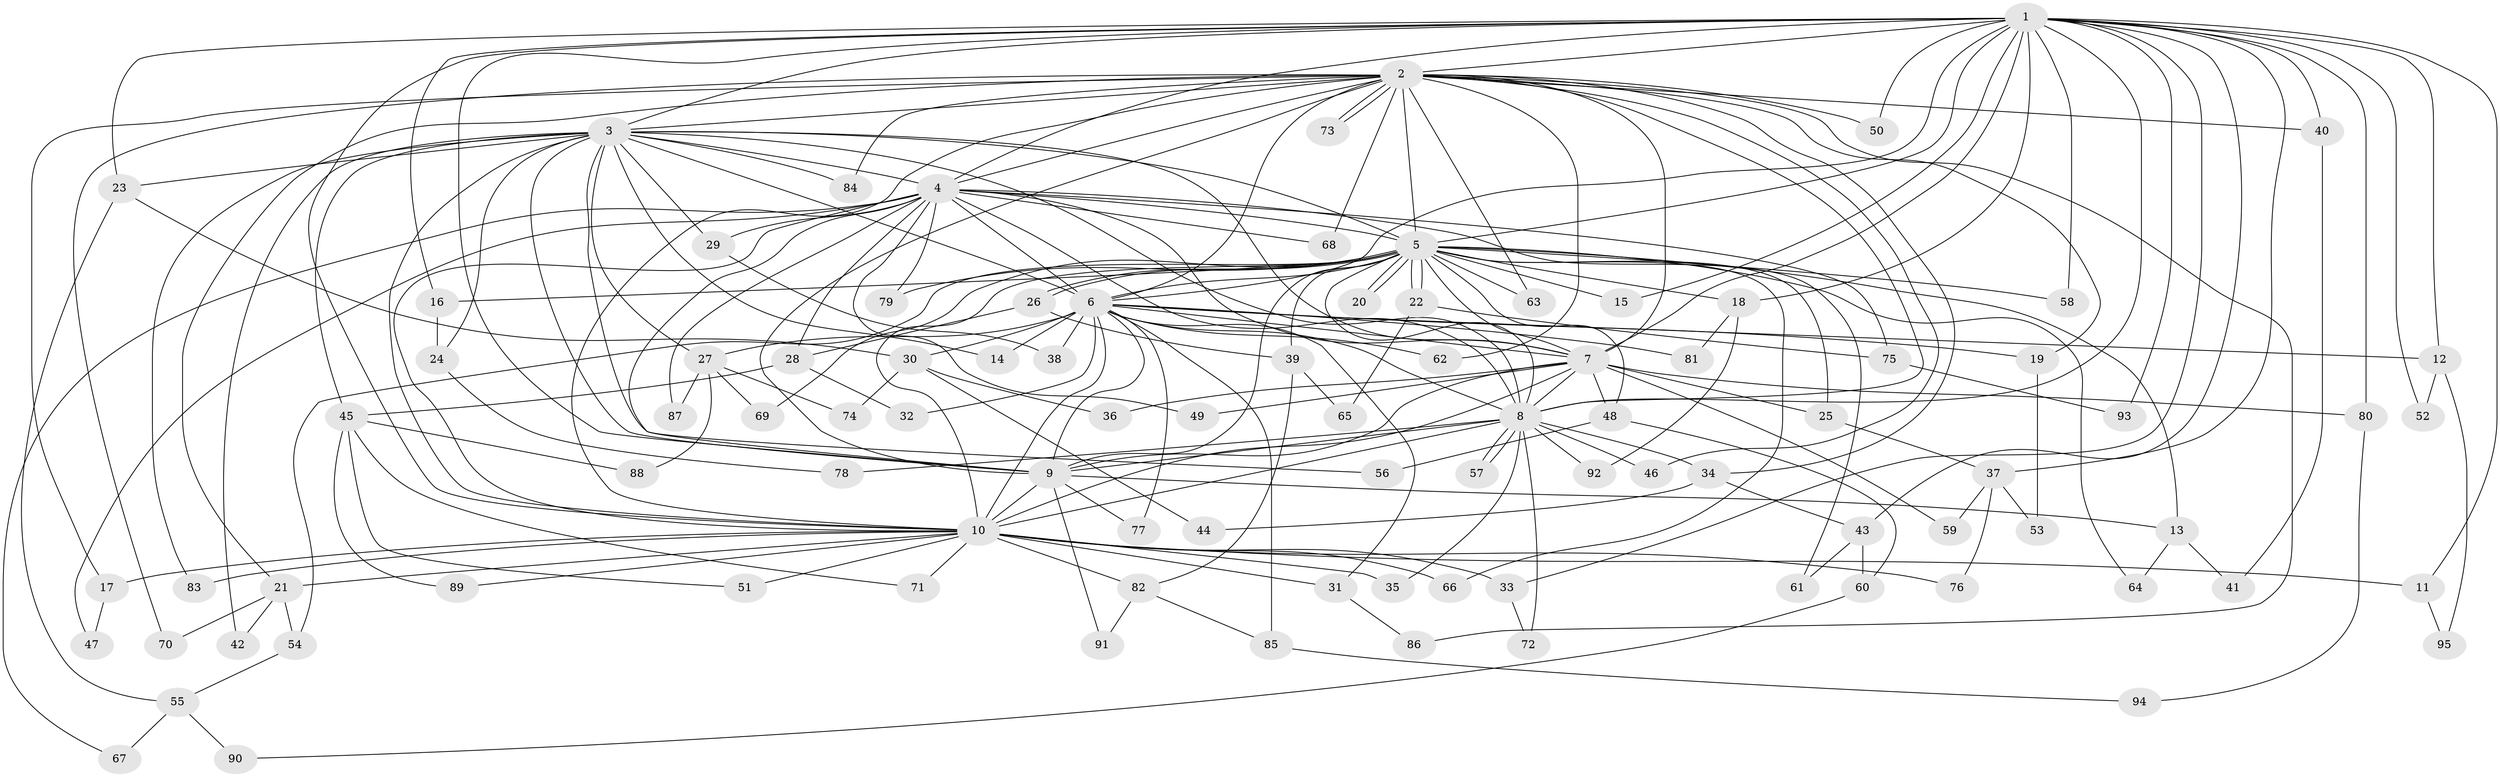 // Generated by graph-tools (version 1.1) at 2025/35/03/09/25 02:35:14]
// undirected, 95 vertices, 215 edges
graph export_dot {
graph [start="1"]
  node [color=gray90,style=filled];
  1;
  2;
  3;
  4;
  5;
  6;
  7;
  8;
  9;
  10;
  11;
  12;
  13;
  14;
  15;
  16;
  17;
  18;
  19;
  20;
  21;
  22;
  23;
  24;
  25;
  26;
  27;
  28;
  29;
  30;
  31;
  32;
  33;
  34;
  35;
  36;
  37;
  38;
  39;
  40;
  41;
  42;
  43;
  44;
  45;
  46;
  47;
  48;
  49;
  50;
  51;
  52;
  53;
  54;
  55;
  56;
  57;
  58;
  59;
  60;
  61;
  62;
  63;
  64;
  65;
  66;
  67;
  68;
  69;
  70;
  71;
  72;
  73;
  74;
  75;
  76;
  77;
  78;
  79;
  80;
  81;
  82;
  83;
  84;
  85;
  86;
  87;
  88;
  89;
  90;
  91;
  92;
  93;
  94;
  95;
  1 -- 2;
  1 -- 3;
  1 -- 4;
  1 -- 5;
  1 -- 6;
  1 -- 7;
  1 -- 8;
  1 -- 9;
  1 -- 10;
  1 -- 11;
  1 -- 12;
  1 -- 15;
  1 -- 16;
  1 -- 18;
  1 -- 23;
  1 -- 33;
  1 -- 37;
  1 -- 40;
  1 -- 43;
  1 -- 50;
  1 -- 52;
  1 -- 58;
  1 -- 80;
  1 -- 93;
  2 -- 3;
  2 -- 4;
  2 -- 5;
  2 -- 6;
  2 -- 7;
  2 -- 8;
  2 -- 9;
  2 -- 10;
  2 -- 17;
  2 -- 19;
  2 -- 21;
  2 -- 34;
  2 -- 40;
  2 -- 46;
  2 -- 50;
  2 -- 62;
  2 -- 63;
  2 -- 68;
  2 -- 70;
  2 -- 73;
  2 -- 73;
  2 -- 84;
  2 -- 86;
  3 -- 4;
  3 -- 5;
  3 -- 6;
  3 -- 7;
  3 -- 8;
  3 -- 9;
  3 -- 10;
  3 -- 14;
  3 -- 23;
  3 -- 24;
  3 -- 27;
  3 -- 29;
  3 -- 42;
  3 -- 45;
  3 -- 56;
  3 -- 83;
  3 -- 84;
  4 -- 5;
  4 -- 6;
  4 -- 7;
  4 -- 8;
  4 -- 9;
  4 -- 10;
  4 -- 28;
  4 -- 29;
  4 -- 47;
  4 -- 49;
  4 -- 61;
  4 -- 67;
  4 -- 68;
  4 -- 75;
  4 -- 79;
  4 -- 87;
  5 -- 6;
  5 -- 7;
  5 -- 8;
  5 -- 9;
  5 -- 10;
  5 -- 13;
  5 -- 15;
  5 -- 16;
  5 -- 18;
  5 -- 20;
  5 -- 20;
  5 -- 22;
  5 -- 22;
  5 -- 25;
  5 -- 26;
  5 -- 26;
  5 -- 39;
  5 -- 48;
  5 -- 54;
  5 -- 58;
  5 -- 63;
  5 -- 64;
  5 -- 66;
  5 -- 69;
  5 -- 79;
  6 -- 7;
  6 -- 8;
  6 -- 9;
  6 -- 10;
  6 -- 12;
  6 -- 14;
  6 -- 19;
  6 -- 27;
  6 -- 30;
  6 -- 31;
  6 -- 32;
  6 -- 38;
  6 -- 62;
  6 -- 77;
  6 -- 81;
  6 -- 85;
  7 -- 8;
  7 -- 9;
  7 -- 10;
  7 -- 25;
  7 -- 36;
  7 -- 48;
  7 -- 49;
  7 -- 59;
  7 -- 80;
  8 -- 9;
  8 -- 10;
  8 -- 34;
  8 -- 35;
  8 -- 46;
  8 -- 57;
  8 -- 57;
  8 -- 72;
  8 -- 78;
  8 -- 92;
  9 -- 10;
  9 -- 13;
  9 -- 77;
  9 -- 91;
  10 -- 11;
  10 -- 17;
  10 -- 21;
  10 -- 31;
  10 -- 33;
  10 -- 35;
  10 -- 51;
  10 -- 66;
  10 -- 71;
  10 -- 76;
  10 -- 82;
  10 -- 83;
  10 -- 89;
  11 -- 95;
  12 -- 52;
  12 -- 95;
  13 -- 41;
  13 -- 64;
  16 -- 24;
  17 -- 47;
  18 -- 81;
  18 -- 92;
  19 -- 53;
  21 -- 42;
  21 -- 54;
  21 -- 70;
  22 -- 65;
  22 -- 75;
  23 -- 30;
  23 -- 55;
  24 -- 78;
  25 -- 37;
  26 -- 28;
  26 -- 39;
  27 -- 69;
  27 -- 74;
  27 -- 87;
  27 -- 88;
  28 -- 32;
  28 -- 45;
  29 -- 38;
  30 -- 36;
  30 -- 44;
  30 -- 74;
  31 -- 86;
  33 -- 72;
  34 -- 43;
  34 -- 44;
  37 -- 53;
  37 -- 59;
  37 -- 76;
  39 -- 65;
  39 -- 82;
  40 -- 41;
  43 -- 60;
  43 -- 61;
  45 -- 51;
  45 -- 71;
  45 -- 88;
  45 -- 89;
  48 -- 56;
  48 -- 60;
  54 -- 55;
  55 -- 67;
  55 -- 90;
  60 -- 90;
  75 -- 93;
  80 -- 94;
  82 -- 85;
  82 -- 91;
  85 -- 94;
}
